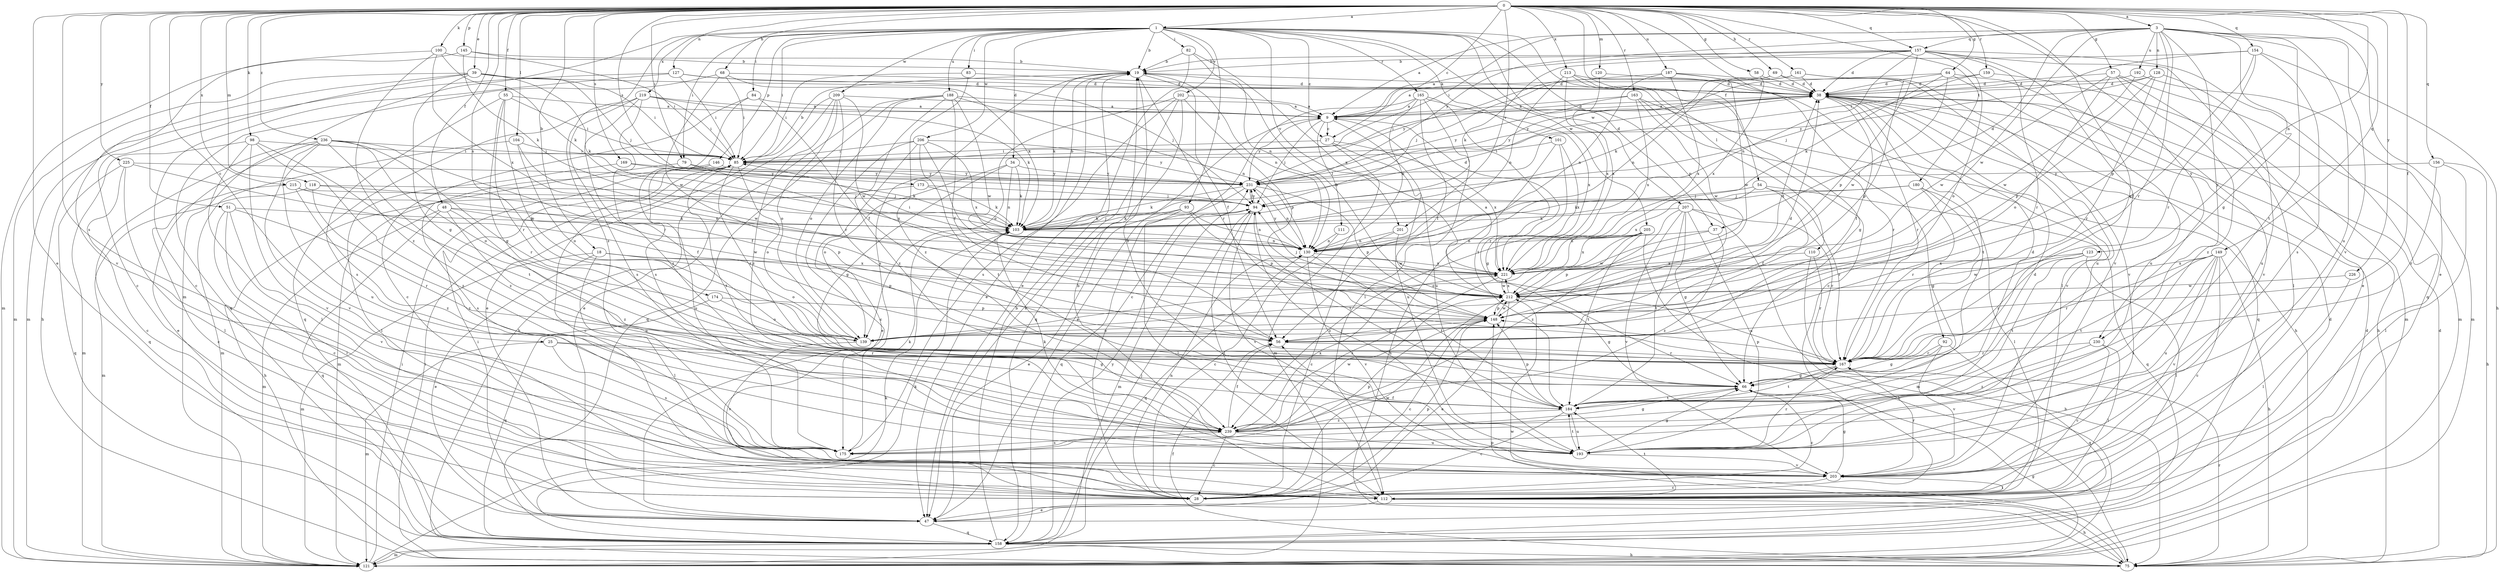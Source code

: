 strict digraph  {
0;
1;
3;
9;
18;
19;
25;
27;
28;
34;
37;
38;
39;
47;
48;
51;
54;
55;
56;
57;
58;
64;
66;
68;
69;
75;
79;
82;
83;
84;
85;
92;
93;
94;
98;
100;
101;
103;
104;
110;
111;
112;
118;
120;
121;
123;
127;
128;
130;
139;
145;
146;
148;
149;
154;
156;
157;
158;
159;
161;
163;
165;
167;
169;
173;
174;
175;
180;
184;
187;
188;
192;
193;
201;
202;
203;
205;
206;
207;
209;
212;
213;
215;
219;
221;
225;
226;
230;
231;
236;
239;
0 -> 1  [label=a];
0 -> 3  [label=a];
0 -> 18  [label=b];
0 -> 25  [label=c];
0 -> 27  [label=c];
0 -> 39  [label=e];
0 -> 47  [label=e];
0 -> 48  [label=f];
0 -> 51  [label=f];
0 -> 54  [label=f];
0 -> 55  [label=f];
0 -> 56  [label=f];
0 -> 57  [label=g];
0 -> 58  [label=g];
0 -> 64  [label=g];
0 -> 66  [label=g];
0 -> 68  [label=h];
0 -> 69  [label=h];
0 -> 79  [label=i];
0 -> 92  [label=j];
0 -> 98  [label=k];
0 -> 100  [label=k];
0 -> 104  [label=l];
0 -> 118  [label=m];
0 -> 120  [label=m];
0 -> 123  [label=n];
0 -> 127  [label=n];
0 -> 145  [label=p];
0 -> 149  [label=q];
0 -> 154  [label=q];
0 -> 156  [label=q];
0 -> 157  [label=q];
0 -> 159  [label=r];
0 -> 161  [label=r];
0 -> 163  [label=r];
0 -> 169  [label=s];
0 -> 173  [label=s];
0 -> 174  [label=s];
0 -> 175  [label=s];
0 -> 180  [label=t];
0 -> 187  [label=u];
0 -> 201  [label=v];
0 -> 213  [label=x];
0 -> 215  [label=x];
0 -> 225  [label=y];
0 -> 226  [label=y];
0 -> 230  [label=y];
0 -> 236  [label=z];
1 -> 19  [label=b];
1 -> 27  [label=c];
1 -> 34  [label=d];
1 -> 37  [label=d];
1 -> 79  [label=i];
1 -> 82  [label=i];
1 -> 83  [label=i];
1 -> 84  [label=i];
1 -> 85  [label=i];
1 -> 93  [label=j];
1 -> 101  [label=k];
1 -> 110  [label=l];
1 -> 121  [label=m];
1 -> 146  [label=p];
1 -> 148  [label=p];
1 -> 165  [label=r];
1 -> 175  [label=s];
1 -> 188  [label=u];
1 -> 201  [label=v];
1 -> 202  [label=v];
1 -> 205  [label=w];
1 -> 206  [label=w];
1 -> 207  [label=w];
1 -> 209  [label=w];
1 -> 219  [label=x];
3 -> 9  [label=a];
3 -> 37  [label=d];
3 -> 47  [label=e];
3 -> 66  [label=g];
3 -> 85  [label=i];
3 -> 128  [label=n];
3 -> 148  [label=p];
3 -> 157  [label=q];
3 -> 167  [label=r];
3 -> 184  [label=t];
3 -> 192  [label=u];
3 -> 193  [label=u];
3 -> 203  [label=v];
3 -> 212  [label=w];
3 -> 230  [label=y];
3 -> 231  [label=y];
9 -> 27  [label=c];
9 -> 38  [label=d];
9 -> 94  [label=j];
9 -> 111  [label=l];
9 -> 167  [label=r];
9 -> 193  [label=u];
9 -> 231  [label=y];
18 -> 47  [label=e];
18 -> 112  [label=l];
18 -> 121  [label=m];
18 -> 139  [label=o];
18 -> 148  [label=p];
18 -> 221  [label=x];
19 -> 38  [label=d];
19 -> 47  [label=e];
19 -> 56  [label=f];
19 -> 103  [label=k];
19 -> 130  [label=n];
19 -> 167  [label=r];
19 -> 175  [label=s];
25 -> 66  [label=g];
25 -> 121  [label=m];
25 -> 167  [label=r];
25 -> 175  [label=s];
27 -> 85  [label=i];
27 -> 121  [label=m];
27 -> 193  [label=u];
27 -> 221  [label=x];
28 -> 130  [label=n];
28 -> 148  [label=p];
28 -> 212  [label=w];
34 -> 66  [label=g];
34 -> 103  [label=k];
34 -> 130  [label=n];
34 -> 139  [label=o];
34 -> 231  [label=y];
37 -> 130  [label=n];
37 -> 212  [label=w];
37 -> 239  [label=z];
38 -> 9  [label=a];
38 -> 56  [label=f];
38 -> 75  [label=h];
38 -> 85  [label=i];
38 -> 158  [label=q];
38 -> 167  [label=r];
38 -> 184  [label=t];
38 -> 203  [label=v];
38 -> 231  [label=y];
39 -> 28  [label=c];
39 -> 38  [label=d];
39 -> 66  [label=g];
39 -> 75  [label=h];
39 -> 85  [label=i];
39 -> 94  [label=j];
39 -> 103  [label=k];
39 -> 121  [label=m];
47 -> 9  [label=a];
47 -> 85  [label=i];
47 -> 158  [label=q];
48 -> 103  [label=k];
48 -> 121  [label=m];
48 -> 158  [label=q];
48 -> 193  [label=u];
48 -> 212  [label=w];
48 -> 239  [label=z];
51 -> 28  [label=c];
51 -> 103  [label=k];
51 -> 112  [label=l];
51 -> 167  [label=r];
51 -> 203  [label=v];
54 -> 56  [label=f];
54 -> 94  [label=j];
54 -> 158  [label=q];
54 -> 167  [label=r];
54 -> 221  [label=x];
55 -> 9  [label=a];
55 -> 66  [label=g];
55 -> 85  [label=i];
55 -> 139  [label=o];
55 -> 167  [label=r];
55 -> 175  [label=s];
56 -> 167  [label=r];
57 -> 38  [label=d];
57 -> 112  [label=l];
57 -> 121  [label=m];
57 -> 139  [label=o];
57 -> 212  [label=w];
57 -> 239  [label=z];
58 -> 38  [label=d];
58 -> 221  [label=x];
64 -> 38  [label=d];
64 -> 103  [label=k];
64 -> 193  [label=u];
64 -> 203  [label=v];
64 -> 212  [label=w];
64 -> 231  [label=y];
66 -> 28  [label=c];
66 -> 184  [label=t];
68 -> 38  [label=d];
68 -> 85  [label=i];
68 -> 103  [label=k];
68 -> 158  [label=q];
68 -> 212  [label=w];
69 -> 9  [label=a];
69 -> 38  [label=d];
69 -> 103  [label=k];
69 -> 193  [label=u];
75 -> 38  [label=d];
75 -> 56  [label=f];
75 -> 85  [label=i];
75 -> 148  [label=p];
75 -> 167  [label=r];
75 -> 212  [label=w];
79 -> 175  [label=s];
79 -> 221  [label=x];
79 -> 231  [label=y];
82 -> 19  [label=b];
82 -> 47  [label=e];
82 -> 130  [label=n];
82 -> 221  [label=x];
83 -> 38  [label=d];
83 -> 85  [label=i];
83 -> 239  [label=z];
84 -> 9  [label=a];
84 -> 28  [label=c];
84 -> 56  [label=f];
84 -> 175  [label=s];
85 -> 19  [label=b];
85 -> 28  [label=c];
85 -> 139  [label=o];
85 -> 167  [label=r];
85 -> 184  [label=t];
85 -> 231  [label=y];
92 -> 66  [label=g];
92 -> 158  [label=q];
92 -> 167  [label=r];
92 -> 203  [label=v];
93 -> 47  [label=e];
93 -> 103  [label=k];
93 -> 112  [label=l];
93 -> 130  [label=n];
93 -> 148  [label=p];
94 -> 103  [label=k];
94 -> 112  [label=l];
94 -> 121  [label=m];
94 -> 184  [label=t];
94 -> 203  [label=v];
94 -> 231  [label=y];
98 -> 85  [label=i];
98 -> 112  [label=l];
98 -> 121  [label=m];
98 -> 184  [label=t];
98 -> 203  [label=v];
98 -> 239  [label=z];
100 -> 19  [label=b];
100 -> 103  [label=k];
100 -> 203  [label=v];
100 -> 221  [label=x];
100 -> 239  [label=z];
101 -> 66  [label=g];
101 -> 75  [label=h];
101 -> 85  [label=i];
101 -> 221  [label=x];
103 -> 19  [label=b];
103 -> 38  [label=d];
103 -> 94  [label=j];
103 -> 130  [label=n];
104 -> 85  [label=i];
104 -> 121  [label=m];
104 -> 139  [label=o];
104 -> 212  [label=w];
110 -> 75  [label=h];
110 -> 167  [label=r];
110 -> 221  [label=x];
111 -> 28  [label=c];
111 -> 130  [label=n];
112 -> 19  [label=b];
112 -> 47  [label=e];
112 -> 75  [label=h];
112 -> 184  [label=t];
118 -> 94  [label=j];
118 -> 121  [label=m];
118 -> 130  [label=n];
118 -> 239  [label=z];
120 -> 38  [label=d];
120 -> 221  [label=x];
121 -> 38  [label=d];
121 -> 66  [label=g];
121 -> 85  [label=i];
121 -> 103  [label=k];
123 -> 112  [label=l];
123 -> 167  [label=r];
123 -> 184  [label=t];
123 -> 212  [label=w];
123 -> 221  [label=x];
127 -> 28  [label=c];
127 -> 38  [label=d];
127 -> 85  [label=i];
127 -> 94  [label=j];
127 -> 121  [label=m];
128 -> 38  [label=d];
128 -> 148  [label=p];
128 -> 167  [label=r];
128 -> 193  [label=u];
128 -> 231  [label=y];
130 -> 85  [label=i];
130 -> 158  [label=q];
130 -> 184  [label=t];
130 -> 203  [label=v];
130 -> 221  [label=x];
130 -> 231  [label=y];
139 -> 38  [label=d];
139 -> 203  [label=v];
145 -> 19  [label=b];
145 -> 85  [label=i];
145 -> 103  [label=k];
145 -> 121  [label=m];
146 -> 121  [label=m];
146 -> 193  [label=u];
146 -> 231  [label=y];
148 -> 28  [label=c];
148 -> 56  [label=f];
148 -> 139  [label=o];
148 -> 212  [label=w];
149 -> 28  [label=c];
149 -> 75  [label=h];
149 -> 167  [label=r];
149 -> 175  [label=s];
149 -> 184  [label=t];
149 -> 193  [label=u];
149 -> 203  [label=v];
149 -> 221  [label=x];
154 -> 19  [label=b];
154 -> 56  [label=f];
154 -> 75  [label=h];
154 -> 85  [label=i];
154 -> 167  [label=r];
154 -> 175  [label=s];
156 -> 75  [label=h];
156 -> 112  [label=l];
156 -> 167  [label=r];
156 -> 231  [label=y];
157 -> 9  [label=a];
157 -> 19  [label=b];
157 -> 38  [label=d];
157 -> 47  [label=e];
157 -> 103  [label=k];
157 -> 130  [label=n];
157 -> 139  [label=o];
157 -> 148  [label=p];
157 -> 158  [label=q];
157 -> 167  [label=r];
157 -> 203  [label=v];
158 -> 19  [label=b];
158 -> 38  [label=d];
158 -> 75  [label=h];
158 -> 94  [label=j];
158 -> 103  [label=k];
158 -> 121  [label=m];
158 -> 231  [label=y];
159 -> 38  [label=d];
159 -> 94  [label=j];
159 -> 121  [label=m];
161 -> 38  [label=d];
161 -> 94  [label=j];
161 -> 130  [label=n];
161 -> 148  [label=p];
161 -> 203  [label=v];
163 -> 9  [label=a];
163 -> 75  [label=h];
163 -> 167  [label=r];
163 -> 212  [label=w];
163 -> 221  [label=x];
163 -> 231  [label=y];
165 -> 9  [label=a];
165 -> 28  [label=c];
165 -> 56  [label=f];
165 -> 112  [label=l];
165 -> 130  [label=n];
165 -> 184  [label=t];
165 -> 221  [label=x];
167 -> 66  [label=g];
167 -> 148  [label=p];
167 -> 184  [label=t];
169 -> 103  [label=k];
169 -> 112  [label=l];
169 -> 231  [label=y];
173 -> 75  [label=h];
173 -> 94  [label=j];
173 -> 103  [label=k];
174 -> 139  [label=o];
174 -> 148  [label=p];
174 -> 158  [label=q];
175 -> 103  [label=k];
175 -> 148  [label=p];
180 -> 66  [label=g];
180 -> 94  [label=j];
180 -> 103  [label=k];
180 -> 112  [label=l];
180 -> 167  [label=r];
184 -> 19  [label=b];
184 -> 28  [label=c];
184 -> 38  [label=d];
184 -> 148  [label=p];
184 -> 193  [label=u];
184 -> 239  [label=z];
187 -> 38  [label=d];
187 -> 112  [label=l];
187 -> 130  [label=n];
187 -> 212  [label=w];
187 -> 221  [label=x];
187 -> 231  [label=y];
188 -> 9  [label=a];
188 -> 47  [label=e];
188 -> 56  [label=f];
188 -> 130  [label=n];
188 -> 139  [label=o];
188 -> 158  [label=q];
188 -> 212  [label=w];
188 -> 239  [label=z];
192 -> 38  [label=d];
192 -> 121  [label=m];
192 -> 212  [label=w];
193 -> 38  [label=d];
193 -> 56  [label=f];
193 -> 66  [label=g];
193 -> 94  [label=j];
193 -> 103  [label=k];
193 -> 167  [label=r];
193 -> 184  [label=t];
193 -> 203  [label=v];
201 -> 28  [label=c];
201 -> 130  [label=n];
201 -> 212  [label=w];
202 -> 9  [label=a];
202 -> 47  [label=e];
202 -> 139  [label=o];
202 -> 148  [label=p];
202 -> 158  [label=q];
202 -> 175  [label=s];
203 -> 28  [label=c];
203 -> 66  [label=g];
203 -> 112  [label=l];
203 -> 167  [label=r];
205 -> 75  [label=h];
205 -> 130  [label=n];
205 -> 139  [label=o];
205 -> 148  [label=p];
205 -> 184  [label=t];
205 -> 221  [label=x];
205 -> 239  [label=z];
206 -> 28  [label=c];
206 -> 47  [label=e];
206 -> 56  [label=f];
206 -> 85  [label=i];
206 -> 184  [label=t];
206 -> 221  [label=x];
206 -> 231  [label=y];
207 -> 66  [label=g];
207 -> 103  [label=k];
207 -> 121  [label=m];
207 -> 167  [label=r];
207 -> 184  [label=t];
207 -> 193  [label=u];
207 -> 203  [label=v];
207 -> 239  [label=z];
209 -> 9  [label=a];
209 -> 47  [label=e];
209 -> 75  [label=h];
209 -> 139  [label=o];
209 -> 167  [label=r];
209 -> 212  [label=w];
209 -> 239  [label=z];
212 -> 9  [label=a];
212 -> 19  [label=b];
212 -> 38  [label=d];
212 -> 47  [label=e];
212 -> 66  [label=g];
212 -> 94  [label=j];
212 -> 148  [label=p];
212 -> 221  [label=x];
213 -> 28  [label=c];
213 -> 38  [label=d];
213 -> 66  [label=g];
213 -> 130  [label=n];
213 -> 221  [label=x];
215 -> 28  [label=c];
215 -> 94  [label=j];
215 -> 148  [label=p];
215 -> 239  [label=z];
219 -> 9  [label=a];
219 -> 85  [label=i];
219 -> 103  [label=k];
219 -> 158  [label=q];
219 -> 167  [label=r];
219 -> 175  [label=s];
219 -> 239  [label=z];
221 -> 212  [label=w];
221 -> 239  [label=z];
225 -> 28  [label=c];
225 -> 56  [label=f];
225 -> 112  [label=l];
225 -> 158  [label=q];
225 -> 231  [label=y];
226 -> 112  [label=l];
226 -> 212  [label=w];
230 -> 28  [label=c];
230 -> 112  [label=l];
230 -> 167  [label=r];
230 -> 239  [label=z];
231 -> 94  [label=j];
231 -> 103  [label=k];
231 -> 130  [label=n];
231 -> 148  [label=p];
231 -> 158  [label=q];
236 -> 47  [label=e];
236 -> 56  [label=f];
236 -> 85  [label=i];
236 -> 139  [label=o];
236 -> 158  [label=q];
236 -> 167  [label=r];
236 -> 193  [label=u];
236 -> 203  [label=v];
236 -> 239  [label=z];
239 -> 28  [label=c];
239 -> 56  [label=f];
239 -> 66  [label=g];
239 -> 175  [label=s];
239 -> 193  [label=u];
239 -> 212  [label=w];
239 -> 221  [label=x];
}
